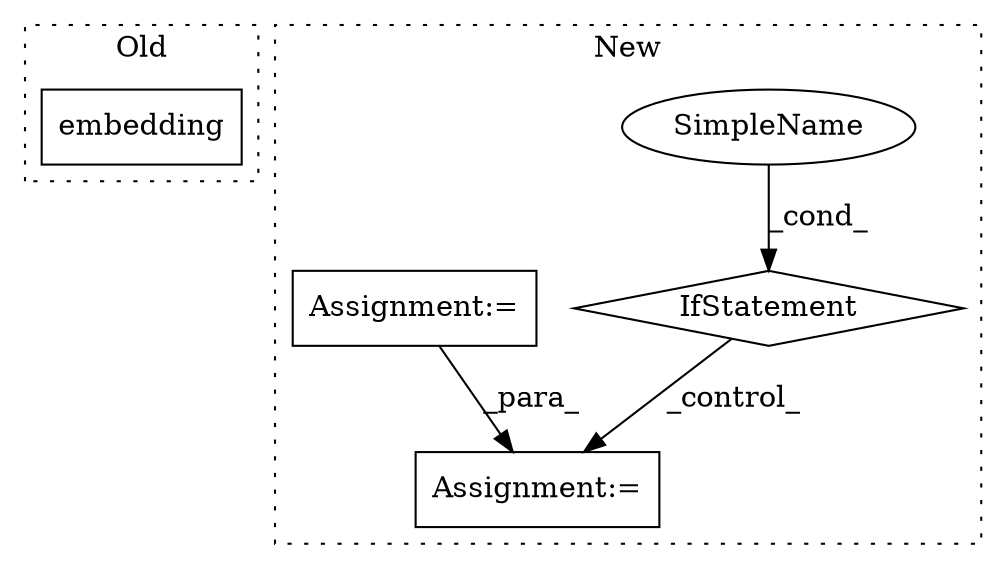 digraph G {
subgraph cluster0 {
1 [label="embedding" a="32" s="1331,1377" l="10,1" shape="box"];
label = "Old";
style="dotted";
}
subgraph cluster1 {
2 [label="IfStatement" a="25" s="1957,1975" l="4,2" shape="diamond"];
3 [label="SimpleName" a="42" s="1961" l="14" shape="ellipse"];
4 [label="Assignment:=" a="7" s="2025" l="1" shape="box"];
5 [label="Assignment:=" a="7" s="1689" l="1" shape="box"];
label = "New";
style="dotted";
}
2 -> 4 [label="_control_"];
3 -> 2 [label="_cond_"];
5 -> 4 [label="_para_"];
}